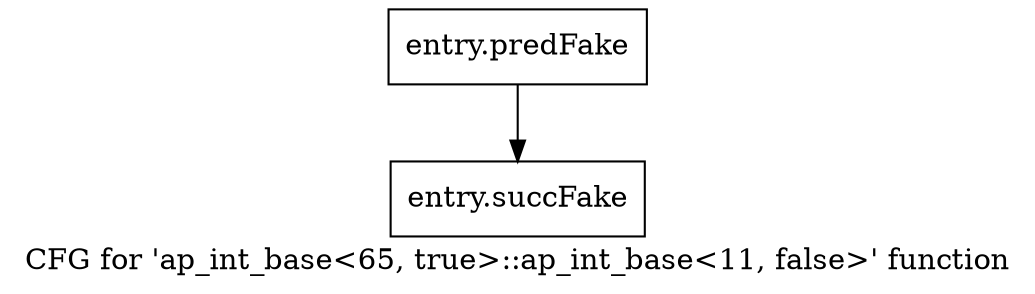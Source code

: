 digraph "CFG for 'ap_int_base\<65, true\>::ap_int_base\<11, false\>' function" {
	label="CFG for 'ap_int_base\<65, true\>::ap_int_base\<11, false\>' function";

	Node0x3dc4ab0 [shape=record,filename="",linenumber="",label="{entry.predFake}"];
	Node0x3dc4ab0 -> Node0x3ecd240[ callList="" memoryops="" filename="/tools/Xilinx/Vitis_HLS/2022.1/include/ap_int_base.h" execusionnum="3200"];
	Node0x3ecd240 [shape=record,filename="/tools/Xilinx/Vitis_HLS/2022.1/include/ap_int_base.h",linenumber="233",label="{entry.succFake}"];
}
